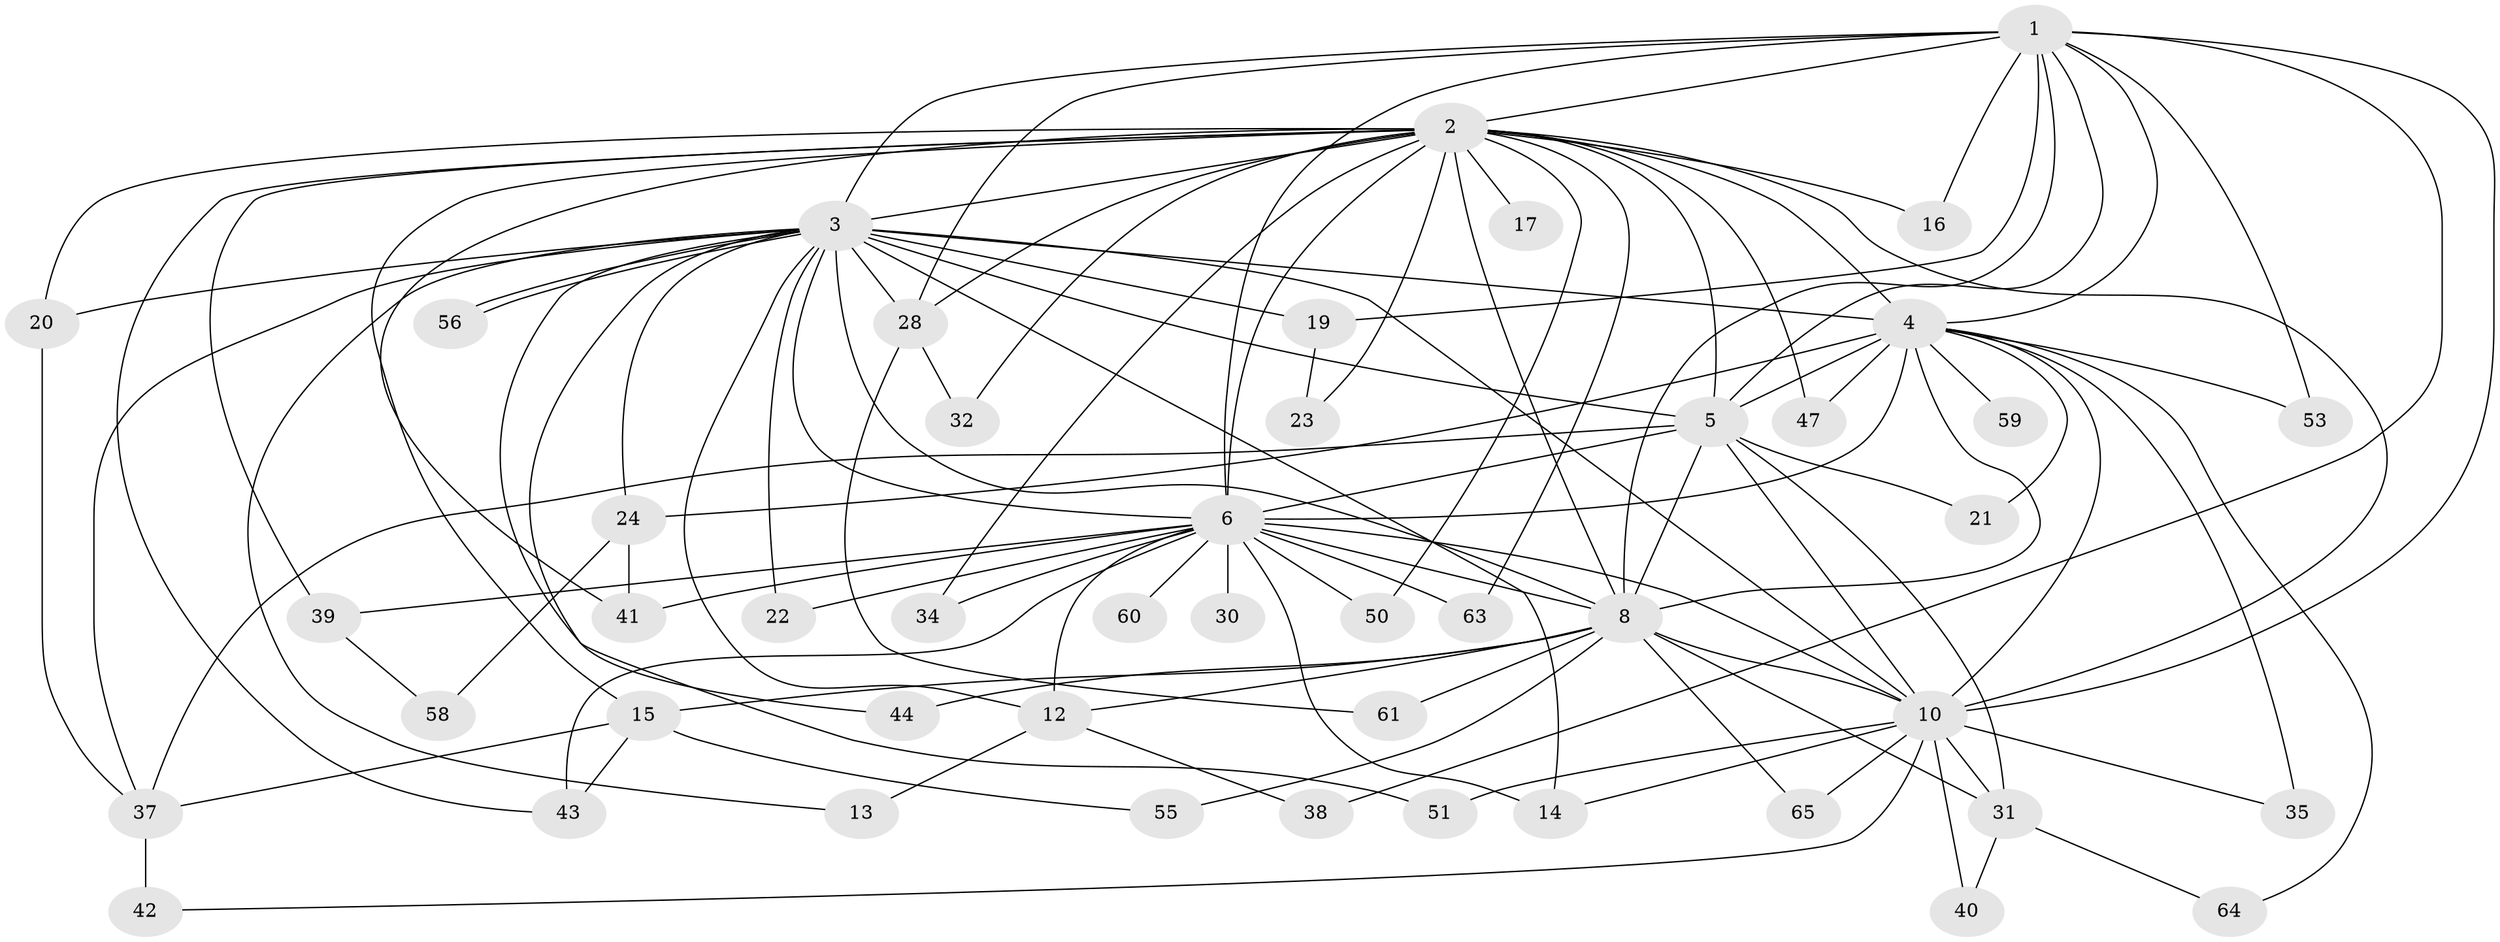 // original degree distribution, {16: 0.03076923076923077, 17: 0.06153846153846154, 27: 0.015384615384615385, 13: 0.03076923076923077, 18: 0.015384615384615385, 3: 0.16923076923076924, 4: 0.06153846153846154, 2: 0.5692307692307692, 5: 0.03076923076923077, 6: 0.015384615384615385}
// Generated by graph-tools (version 1.1) at 2025/41/03/06/25 10:41:38]
// undirected, 47 vertices, 110 edges
graph export_dot {
graph [start="1"]
  node [color=gray90,style=filled];
  1 [super="+27"];
  2 [super="+7"];
  3 [super="+49"];
  4 [super="+18"];
  5 [super="+25"];
  6 [super="+9"];
  8 [super="+11"];
  10 [super="+26"];
  12 [super="+29"];
  13;
  14 [super="+52"];
  15 [super="+48"];
  16;
  17;
  19 [super="+33"];
  20;
  21;
  22;
  23;
  24;
  28 [super="+36"];
  30;
  31 [super="+57"];
  32;
  34;
  35;
  37 [super="+54"];
  38;
  39;
  40;
  41 [super="+62"];
  42 [super="+46"];
  43 [super="+45"];
  44;
  47;
  50;
  51;
  53;
  55;
  56;
  58;
  59;
  60;
  61;
  63;
  64;
  65;
  1 -- 2 [weight=2];
  1 -- 3;
  1 -- 4;
  1 -- 5;
  1 -- 6 [weight=2];
  1 -- 8 [weight=2];
  1 -- 10 [weight=2];
  1 -- 16;
  1 -- 19;
  1 -- 38;
  1 -- 53;
  1 -- 28;
  2 -- 3 [weight=2];
  2 -- 4 [weight=2];
  2 -- 5 [weight=2];
  2 -- 6 [weight=4];
  2 -- 8 [weight=2];
  2 -- 10 [weight=3];
  2 -- 17 [weight=2];
  2 -- 28;
  2 -- 41;
  2 -- 47;
  2 -- 50;
  2 -- 63;
  2 -- 43;
  2 -- 15;
  2 -- 16;
  2 -- 20;
  2 -- 23;
  2 -- 32;
  2 -- 34;
  2 -- 39;
  3 -- 4 [weight=2];
  3 -- 5 [weight=2];
  3 -- 6 [weight=2];
  3 -- 8;
  3 -- 10;
  3 -- 12;
  3 -- 13;
  3 -- 14;
  3 -- 19 [weight=2];
  3 -- 20;
  3 -- 22;
  3 -- 24;
  3 -- 28;
  3 -- 37;
  3 -- 44;
  3 -- 51;
  3 -- 56;
  3 -- 56;
  4 -- 5;
  4 -- 6 [weight=2];
  4 -- 8;
  4 -- 10;
  4 -- 21;
  4 -- 24;
  4 -- 35;
  4 -- 47;
  4 -- 53;
  4 -- 59 [weight=2];
  4 -- 64;
  5 -- 6 [weight=2];
  5 -- 8;
  5 -- 10;
  5 -- 21;
  5 -- 31;
  5 -- 37;
  6 -- 8 [weight=2];
  6 -- 10 [weight=2];
  6 -- 14;
  6 -- 22;
  6 -- 30 [weight=2];
  6 -- 39;
  6 -- 41;
  6 -- 43;
  6 -- 60 [weight=2];
  6 -- 63;
  6 -- 34;
  6 -- 50;
  6 -- 12;
  8 -- 10;
  8 -- 12;
  8 -- 15;
  8 -- 31;
  8 -- 55;
  8 -- 61;
  8 -- 65;
  8 -- 44;
  10 -- 35;
  10 -- 40;
  10 -- 42;
  10 -- 51;
  10 -- 65;
  10 -- 31;
  10 -- 14;
  12 -- 13;
  12 -- 38;
  15 -- 43;
  15 -- 55;
  15 -- 37;
  19 -- 23;
  20 -- 37;
  24 -- 58;
  24 -- 41;
  28 -- 32;
  28 -- 61;
  31 -- 40;
  31 -- 64;
  37 -- 42 [weight=2];
  39 -- 58;
}
